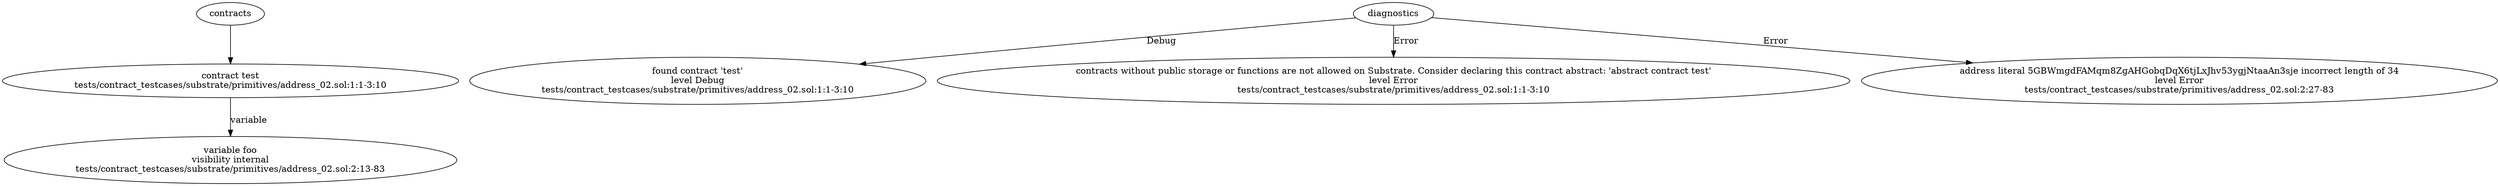 strict digraph "tests/contract_testcases/substrate/primitives/address_02.sol" {
	contract [label="contract test\ntests/contract_testcases/substrate/primitives/address_02.sol:1:1-3:10"]
	var [label="variable foo\nvisibility internal\ntests/contract_testcases/substrate/primitives/address_02.sol:2:13-83"]
	diagnostic [label="found contract 'test'\nlevel Debug\ntests/contract_testcases/substrate/primitives/address_02.sol:1:1-3:10"]
	diagnostic_5 [label="contracts without public storage or functions are not allowed on Substrate. Consider declaring this contract abstract: 'abstract contract test'\nlevel Error\ntests/contract_testcases/substrate/primitives/address_02.sol:1:1-3:10"]
	diagnostic_6 [label="address literal 5GBWmgdFAMqm8ZgAHGobqDqX6tjLxJhv53ygjNtaaAn3sje incorrect length of 34\nlevel Error\ntests/contract_testcases/substrate/primitives/address_02.sol:2:27-83"]
	contracts -> contract
	contract -> var [label="variable"]
	diagnostics -> diagnostic [label="Debug"]
	diagnostics -> diagnostic_5 [label="Error"]
	diagnostics -> diagnostic_6 [label="Error"]
}
